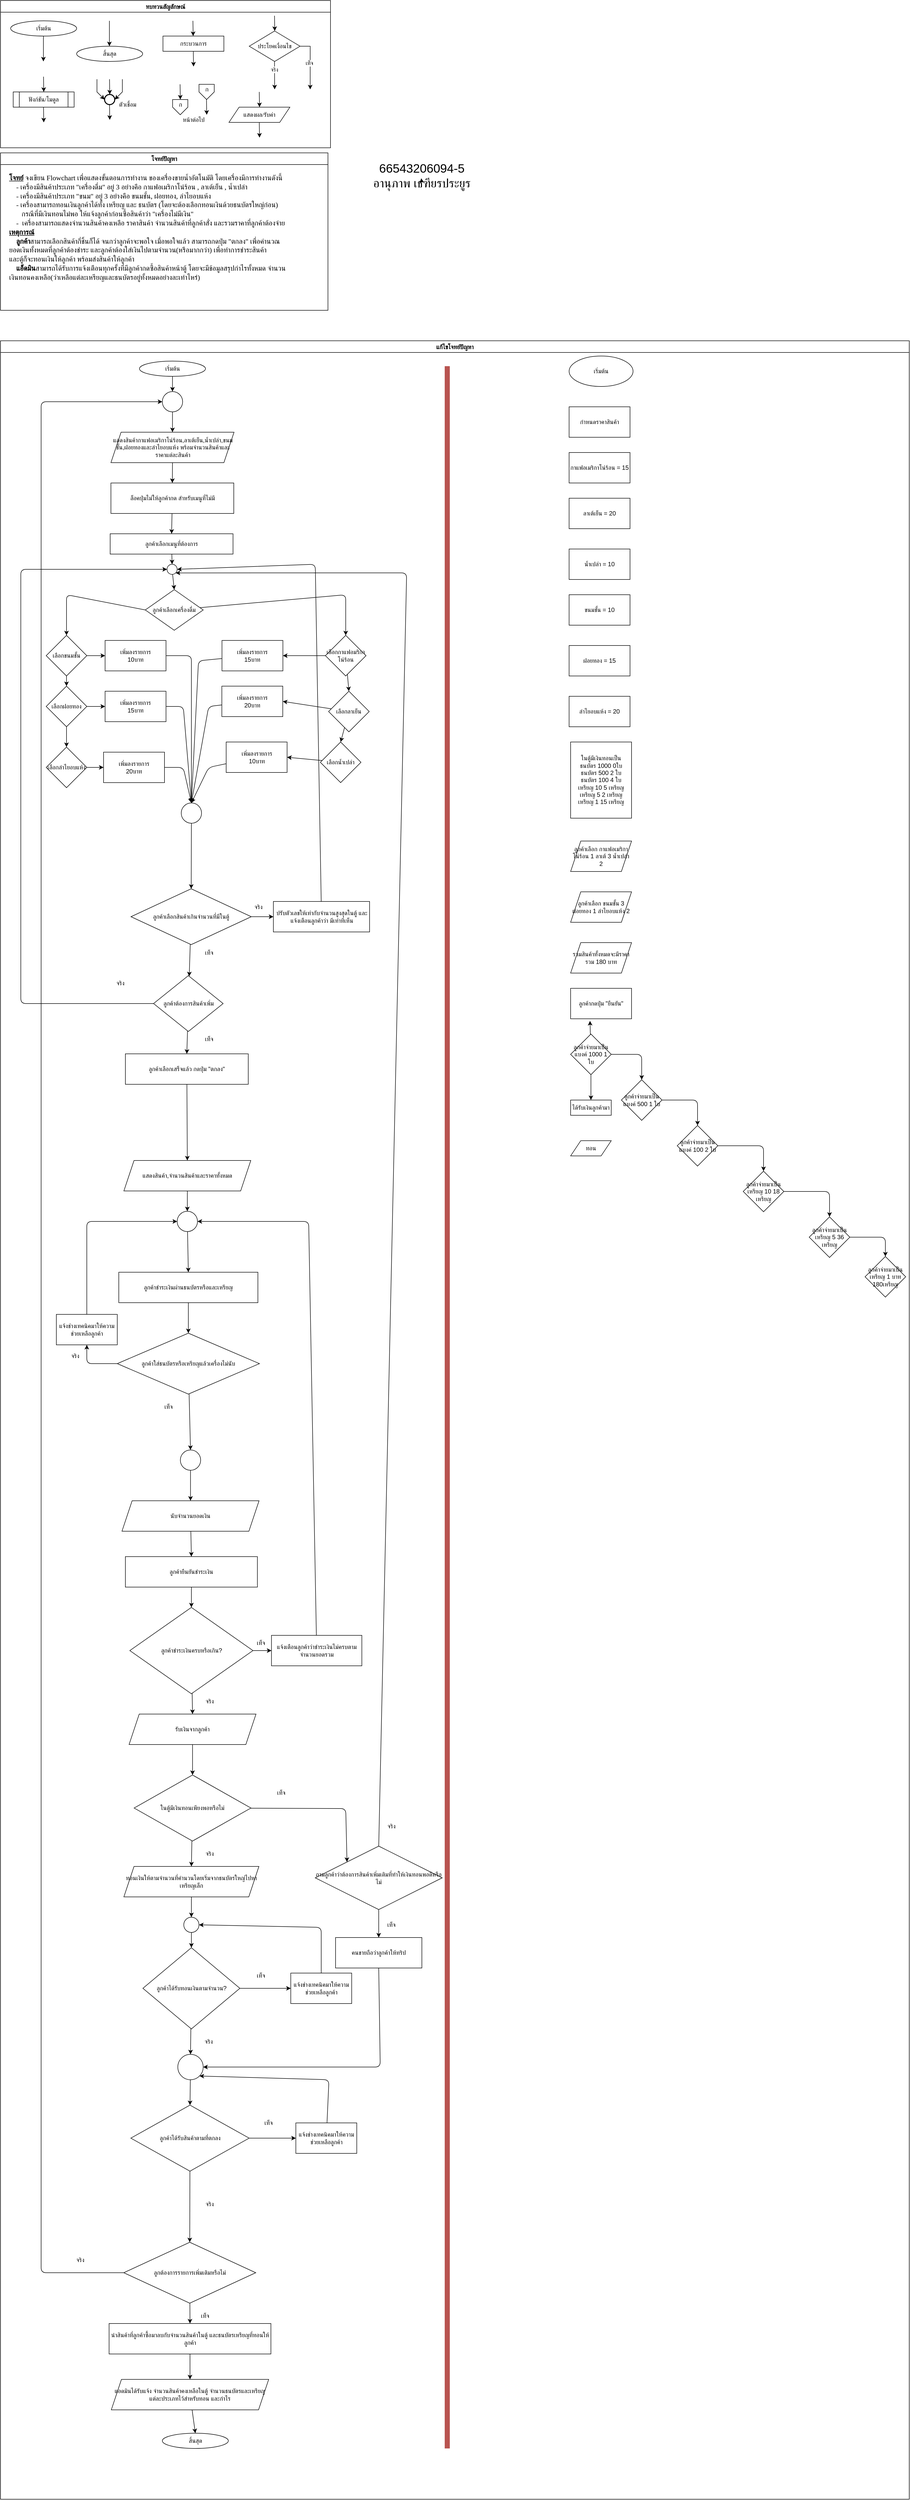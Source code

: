 <mxfile>
    <diagram id="C5RBs43oDa-KdzZeNtuy" name="Page-1">
        <mxGraphModel dx="1371" dy="563" grid="1" gridSize="10" guides="1" tooltips="1" connect="1" arrows="1" fold="1" page="1" pageScale="1" pageWidth="827" pageHeight="1169" math="0" shadow="0">
            <root>
                <mxCell id="WIyWlLk6GJQsqaUBKTNV-0"/>
                <mxCell id="WIyWlLk6GJQsqaUBKTNV-1" parent="WIyWlLk6GJQsqaUBKTNV-0"/>
                <mxCell id="M7CGMbNuYNeq0SnUNNgH-6" value="ทบทวนสัญลักษณ์" style="swimlane;fontFamily=Sarabun;fontSource=https%3A%2F%2Ffonts.googleapis.com%2Fcss%3Ffamily%3DSarabun;" parent="WIyWlLk6GJQsqaUBKTNV-1" vertex="1">
                    <mxGeometry x="-720" y="20" width="650" height="290" as="geometry"/>
                </mxCell>
                <mxCell id="M7CGMbNuYNeq0SnUNNgH-2" value="&lt;font data-font-src=&quot;https://fonts.googleapis.com/css?family=Sarabun&quot; face=&quot;Sarabun&quot;&gt;เริ่มต้น&lt;/font&gt;" style="ellipse;whiteSpace=wrap;html=1;" parent="M7CGMbNuYNeq0SnUNNgH-6" vertex="1">
                    <mxGeometry x="20" y="40" width="130" height="30" as="geometry"/>
                </mxCell>
                <mxCell id="M7CGMbNuYNeq0SnUNNgH-5" value="" style="endArrow=classic;html=1;rounded=0;" parent="M7CGMbNuYNeq0SnUNNgH-6" edge="1">
                    <mxGeometry width="50" height="50" relative="1" as="geometry">
                        <mxPoint x="84.5" y="70" as="sourcePoint"/>
                        <mxPoint x="84.5" y="120" as="targetPoint"/>
                    </mxGeometry>
                </mxCell>
                <mxCell id="M7CGMbNuYNeq0SnUNNgH-3" value="&lt;font face=&quot;Sarabun&quot;&gt;สิ้นสุด&lt;/font&gt;" style="ellipse;whiteSpace=wrap;html=1;" parent="M7CGMbNuYNeq0SnUNNgH-6" vertex="1">
                    <mxGeometry x="150" y="90" width="130" height="30" as="geometry"/>
                </mxCell>
                <mxCell id="M7CGMbNuYNeq0SnUNNgH-4" value="" style="endArrow=classic;html=1;rounded=0;" parent="M7CGMbNuYNeq0SnUNNgH-6" edge="1">
                    <mxGeometry width="50" height="50" relative="1" as="geometry">
                        <mxPoint x="214.5" y="40" as="sourcePoint"/>
                        <mxPoint x="214.5" y="90" as="targetPoint"/>
                    </mxGeometry>
                </mxCell>
                <mxCell id="mvioNwK95yMqdUQ73LqQ-0" value="กระบวนการ" style="rounded=0;whiteSpace=wrap;html=1;fontFamily=Sarabun;fontSource=https%3A%2F%2Ffonts.googleapis.com%2Fcss%3Ffamily%3DSarabun;" parent="M7CGMbNuYNeq0SnUNNgH-6" vertex="1">
                    <mxGeometry x="320" y="70" width="120" height="30" as="geometry"/>
                </mxCell>
                <mxCell id="mvioNwK95yMqdUQ73LqQ-1" value="" style="endArrow=classic;html=1;rounded=0;" parent="M7CGMbNuYNeq0SnUNNgH-6" edge="1">
                    <mxGeometry width="50" height="50" relative="1" as="geometry">
                        <mxPoint x="379" y="40" as="sourcePoint"/>
                        <mxPoint x="379.5" y="70" as="targetPoint"/>
                    </mxGeometry>
                </mxCell>
                <mxCell id="mvioNwK95yMqdUQ73LqQ-2" value="" style="endArrow=classic;html=1;rounded=0;" parent="M7CGMbNuYNeq0SnUNNgH-6" edge="1">
                    <mxGeometry width="50" height="50" relative="1" as="geometry">
                        <mxPoint x="379.75" y="100" as="sourcePoint"/>
                        <mxPoint x="380.25" y="130" as="targetPoint"/>
                    </mxGeometry>
                </mxCell>
                <mxCell id="mvioNwK95yMqdUQ73LqQ-3" value="ประโยคเงื่อนไข" style="rhombus;whiteSpace=wrap;html=1;fontFamily=Sarabun;fontSource=https%3A%2F%2Ffonts.googleapis.com%2Fcss%3Ffamily%3DSarabun;" parent="M7CGMbNuYNeq0SnUNNgH-6" vertex="1">
                    <mxGeometry x="490" y="60" width="100" height="60" as="geometry"/>
                </mxCell>
                <mxCell id="mvioNwK95yMqdUQ73LqQ-4" value="" style="endArrow=classic;html=1;rounded=0;" parent="M7CGMbNuYNeq0SnUNNgH-6" edge="1">
                    <mxGeometry width="50" height="50" relative="1" as="geometry">
                        <mxPoint x="539.71" y="30" as="sourcePoint"/>
                        <mxPoint x="540.21" y="60" as="targetPoint"/>
                    </mxGeometry>
                </mxCell>
                <mxCell id="mvioNwK95yMqdUQ73LqQ-5" value="" style="endArrow=classic;html=1;rounded=0;" parent="M7CGMbNuYNeq0SnUNNgH-6" edge="1">
                    <mxGeometry width="50" height="50" relative="1" as="geometry">
                        <mxPoint x="539.71" y="120" as="sourcePoint"/>
                        <mxPoint x="540" y="175" as="targetPoint"/>
                    </mxGeometry>
                </mxCell>
                <mxCell id="mvioNwK95yMqdUQ73LqQ-7" value="จริง" style="edgeLabel;html=1;align=center;verticalAlign=middle;resizable=0;points=[];fontFamily=Sarabun;fontSource=https%3A%2F%2Ffonts.googleapis.com%2Fcss%3Ffamily%3DSarabun;" parent="mvioNwK95yMqdUQ73LqQ-5" vertex="1" connectable="0">
                    <mxGeometry x="-0.414" y="-1" relative="1" as="geometry">
                        <mxPoint as="offset"/>
                    </mxGeometry>
                </mxCell>
                <mxCell id="mvioNwK95yMqdUQ73LqQ-6" value="" style="endArrow=classic;html=1;rounded=0;exitX=1;exitY=0.5;exitDx=0;exitDy=0;" parent="M7CGMbNuYNeq0SnUNNgH-6" source="mvioNwK95yMqdUQ73LqQ-3" edge="1">
                    <mxGeometry width="50" height="50" relative="1" as="geometry">
                        <mxPoint x="620" y="95" as="sourcePoint"/>
                        <mxPoint x="610" y="175" as="targetPoint"/>
                        <Array as="points">
                            <mxPoint x="610" y="90"/>
                        </Array>
                    </mxGeometry>
                </mxCell>
                <mxCell id="mvioNwK95yMqdUQ73LqQ-8" value="&lt;font data-font-src=&quot;https://fonts.googleapis.com/css?family=Sarabun&quot; face=&quot;Sarabun&quot;&gt;เท็จ&lt;/font&gt;" style="edgeLabel;html=1;align=center;verticalAlign=middle;resizable=0;points=[];" parent="mvioNwK95yMqdUQ73LqQ-6" vertex="1" connectable="0">
                    <mxGeometry x="-0.002" y="-2" relative="1" as="geometry">
                        <mxPoint as="offset"/>
                    </mxGeometry>
                </mxCell>
                <mxCell id="mvioNwK95yMqdUQ73LqQ-9" value="&lt;font data-font-src=&quot;https://fonts.googleapis.com/css?family=Sarabun&quot; face=&quot;Sarabun&quot;&gt;ฟังก์ชัน/โมดูล&lt;/font&gt;" style="shape=process;whiteSpace=wrap;html=1;backgroundOutline=1;" parent="M7CGMbNuYNeq0SnUNNgH-6" vertex="1">
                    <mxGeometry x="25" y="180" width="120" height="30" as="geometry"/>
                </mxCell>
                <mxCell id="mvioNwK95yMqdUQ73LqQ-11" value="" style="endArrow=classic;html=1;rounded=0;" parent="M7CGMbNuYNeq0SnUNNgH-6" edge="1">
                    <mxGeometry width="50" height="50" relative="1" as="geometry">
                        <mxPoint x="84.71" y="150" as="sourcePoint"/>
                        <mxPoint x="85.21" y="180" as="targetPoint"/>
                    </mxGeometry>
                </mxCell>
                <mxCell id="mvioNwK95yMqdUQ73LqQ-12" value="" style="endArrow=classic;html=1;rounded=0;" parent="M7CGMbNuYNeq0SnUNNgH-6" edge="1">
                    <mxGeometry width="50" height="50" relative="1" as="geometry">
                        <mxPoint x="84.71" y="210" as="sourcePoint"/>
                        <mxPoint x="85.21" y="240" as="targetPoint"/>
                    </mxGeometry>
                </mxCell>
                <mxCell id="mvioNwK95yMqdUQ73LqQ-13" value="" style="strokeWidth=2;html=1;shape=mxgraph.flowchart.start_2;whiteSpace=wrap;" parent="M7CGMbNuYNeq0SnUNNgH-6" vertex="1">
                    <mxGeometry x="205" y="185" width="20" height="20" as="geometry"/>
                </mxCell>
                <mxCell id="mvioNwK95yMqdUQ73LqQ-16" value="" style="endArrow=classic;html=1;rounded=0;" parent="M7CGMbNuYNeq0SnUNNgH-6" edge="1">
                    <mxGeometry width="50" height="50" relative="1" as="geometry">
                        <mxPoint x="214.71" y="155" as="sourcePoint"/>
                        <mxPoint x="215.21" y="185" as="targetPoint"/>
                    </mxGeometry>
                </mxCell>
                <mxCell id="mvioNwK95yMqdUQ73LqQ-17" value="" style="endArrow=classic;html=1;rounded=0;entryX=0;entryY=0.5;entryDx=0;entryDy=0;entryPerimeter=0;" parent="M7CGMbNuYNeq0SnUNNgH-6" target="mvioNwK95yMqdUQ73LqQ-13" edge="1">
                    <mxGeometry width="50" height="50" relative="1" as="geometry">
                        <mxPoint x="190.0" y="155" as="sourcePoint"/>
                        <mxPoint x="190.5" y="185" as="targetPoint"/>
                        <Array as="points">
                            <mxPoint x="190" y="180"/>
                        </Array>
                    </mxGeometry>
                </mxCell>
                <mxCell id="mvioNwK95yMqdUQ73LqQ-18" value="" style="endArrow=classic;html=1;rounded=0;entryX=1;entryY=0.5;entryDx=0;entryDy=0;entryPerimeter=0;" parent="M7CGMbNuYNeq0SnUNNgH-6" target="mvioNwK95yMqdUQ73LqQ-13" edge="1">
                    <mxGeometry width="50" height="50" relative="1" as="geometry">
                        <mxPoint x="240.0" y="155" as="sourcePoint"/>
                        <mxPoint x="240.5" y="185" as="targetPoint"/>
                        <Array as="points">
                            <mxPoint x="240" y="180"/>
                        </Array>
                    </mxGeometry>
                </mxCell>
                <mxCell id="mvioNwK95yMqdUQ73LqQ-19" value="" style="endArrow=classic;html=1;rounded=0;" parent="M7CGMbNuYNeq0SnUNNgH-6" edge="1">
                    <mxGeometry width="50" height="50" relative="1" as="geometry">
                        <mxPoint x="214.71" y="205" as="sourcePoint"/>
                        <mxPoint x="215.21" y="235" as="targetPoint"/>
                    </mxGeometry>
                </mxCell>
                <mxCell id="mvioNwK95yMqdUQ73LqQ-20" value="&lt;font data-font-src=&quot;https://fonts.googleapis.com/css?family=Sarabun&quot; face=&quot;Sarabun&quot;&gt;ตัวเชื่อม&lt;/font&gt;" style="text;html=1;align=center;verticalAlign=middle;resizable=0;points=[];autosize=1;strokeColor=none;fillColor=none;" parent="M7CGMbNuYNeq0SnUNNgH-6" vertex="1">
                    <mxGeometry x="220" y="190" width="60" height="30" as="geometry"/>
                </mxCell>
                <mxCell id="mvioNwK95yMqdUQ73LqQ-25" value="" style="endArrow=classic;html=1;rounded=0;" parent="M7CGMbNuYNeq0SnUNNgH-6" edge="1">
                    <mxGeometry width="50" height="50" relative="1" as="geometry">
                        <mxPoint x="353.71" y="165" as="sourcePoint"/>
                        <mxPoint x="354.21" y="195" as="targetPoint"/>
                    </mxGeometry>
                </mxCell>
                <mxCell id="mvioNwK95yMqdUQ73LqQ-21" value="" style="verticalLabelPosition=bottom;verticalAlign=top;html=1;shape=offPageConnector;rounded=0;size=0.5;" parent="M7CGMbNuYNeq0SnUNNgH-6" vertex="1">
                    <mxGeometry x="339" y="195" width="30" height="30" as="geometry"/>
                </mxCell>
                <mxCell id="mvioNwK95yMqdUQ73LqQ-26" value="" style="endArrow=classic;html=1;rounded=0;" parent="M7CGMbNuYNeq0SnUNNgH-6" edge="1">
                    <mxGeometry width="50" height="50" relative="1" as="geometry">
                        <mxPoint x="405.71" y="195" as="sourcePoint"/>
                        <mxPoint x="406.21" y="225" as="targetPoint"/>
                    </mxGeometry>
                </mxCell>
                <mxCell id="mvioNwK95yMqdUQ73LqQ-27" value="" style="verticalLabelPosition=bottom;verticalAlign=top;html=1;shape=offPageConnector;rounded=0;size=0.5;" parent="M7CGMbNuYNeq0SnUNNgH-6" vertex="1">
                    <mxGeometry x="391" y="165" width="30" height="30" as="geometry"/>
                </mxCell>
                <mxCell id="mvioNwK95yMqdUQ73LqQ-28" value="หน้าต่อไป" style="text;html=1;align=center;verticalAlign=middle;resizable=0;points=[];autosize=1;strokeColor=none;fillColor=none;fontFamily=Sarabun;fontSource=https%3A%2F%2Ffonts.googleapis.com%2Fcss%3Ffamily%3DSarabun;" parent="M7CGMbNuYNeq0SnUNNgH-6" vertex="1">
                    <mxGeometry x="345" y="220" width="70" height="30" as="geometry"/>
                </mxCell>
                <mxCell id="mvioNwK95yMqdUQ73LqQ-29" value="ก" style="text;html=1;align=center;verticalAlign=middle;resizable=0;points=[];autosize=1;strokeColor=none;fillColor=none;fontFamily=Sarabun;fontSource=https%3A%2F%2Ffonts.googleapis.com%2Fcss%3Ffamily%3DSarabun;" parent="M7CGMbNuYNeq0SnUNNgH-6" vertex="1">
                    <mxGeometry x="339" y="190" width="30" height="30" as="geometry"/>
                </mxCell>
                <mxCell id="mvioNwK95yMqdUQ73LqQ-30" value="ก" style="text;html=1;align=center;verticalAlign=middle;resizable=0;points=[];autosize=1;strokeColor=none;fillColor=none;fontFamily=Sarabun;fontSource=https%3A%2F%2Ffonts.googleapis.com%2Fcss%3Ffamily%3DSarabun;" parent="M7CGMbNuYNeq0SnUNNgH-6" vertex="1">
                    <mxGeometry x="391" y="160" width="30" height="30" as="geometry"/>
                </mxCell>
                <mxCell id="mvioNwK95yMqdUQ73LqQ-32" value="แสดงผล/รับค่า" style="shape=parallelogram;perimeter=parallelogramPerimeter;whiteSpace=wrap;html=1;fixedSize=1;fontFamily=Sarabun;fontSource=https%3A%2F%2Ffonts.googleapis.com%2Fcss%3Ffamily%3DSarabun;" parent="M7CGMbNuYNeq0SnUNNgH-6" vertex="1">
                    <mxGeometry x="450" y="210" width="120" height="30" as="geometry"/>
                </mxCell>
                <mxCell id="mvioNwK95yMqdUQ73LqQ-33" value="" style="endArrow=classic;html=1;rounded=0;" parent="M7CGMbNuYNeq0SnUNNgH-6" edge="1">
                    <mxGeometry width="50" height="50" relative="1" as="geometry">
                        <mxPoint x="509.71" y="180" as="sourcePoint"/>
                        <mxPoint x="510.21" y="210" as="targetPoint"/>
                    </mxGeometry>
                </mxCell>
                <mxCell id="mvioNwK95yMqdUQ73LqQ-34" value="" style="endArrow=classic;html=1;rounded=0;" parent="M7CGMbNuYNeq0SnUNNgH-6" edge="1">
                    <mxGeometry width="50" height="50" relative="1" as="geometry">
                        <mxPoint x="509.71" y="240" as="sourcePoint"/>
                        <mxPoint x="510.21" y="270" as="targetPoint"/>
                    </mxGeometry>
                </mxCell>
                <mxCell id="mvioNwK95yMqdUQ73LqQ-36" value="แก้ไขโจทย์ปัญหา" style="swimlane;fontFamily=Sarabun;fontSource=https%3A%2F%2Ffonts.googleapis.com%2Fcss%3Ffamily%3DSarabun;" parent="WIyWlLk6GJQsqaUBKTNV-1" vertex="1">
                    <mxGeometry x="-720" y="690" width="1790" height="4250" as="geometry"/>
                </mxCell>
                <mxCell id="57" style="edgeStyle=none;html=1;entryX=0.5;entryY=0;entryDx=0;entryDy=0;" parent="mvioNwK95yMqdUQ73LqQ-36" source="mvioNwK95yMqdUQ73LqQ-35" target="56" edge="1">
                    <mxGeometry relative="1" as="geometry"/>
                </mxCell>
                <mxCell id="mvioNwK95yMqdUQ73LqQ-35" value="&lt;font data-font-src=&quot;https://fonts.googleapis.com/css?family=Sarabun&quot; face=&quot;Sarabun&quot;&gt;เริ่มต้น&lt;/font&gt;" style="ellipse;whiteSpace=wrap;html=1;" parent="mvioNwK95yMqdUQ73LqQ-36" vertex="1">
                    <mxGeometry x="273.75" y="40" width="130" height="30" as="geometry"/>
                </mxCell>
                <mxCell id="mvioNwK95yMqdUQ73LqQ-69" value="&lt;font face=&quot;Sarabun&quot;&gt;สิ้นสุด&lt;/font&gt;" style="ellipse;whiteSpace=wrap;html=1;" parent="mvioNwK95yMqdUQ73LqQ-36" vertex="1">
                    <mxGeometry x="318.75" y="4120" width="130" height="30" as="geometry"/>
                </mxCell>
                <mxCell id="14" style="edgeStyle=none;html=1;exitX=0.5;exitY=1;exitDx=0;exitDy=0;entryX=0.5;entryY=0;entryDx=0;entryDy=0;" parent="mvioNwK95yMqdUQ73LqQ-36" source="1" target="4" edge="1">
                    <mxGeometry relative="1" as="geometry"/>
                </mxCell>
                <mxCell id="1" value="แสดงสินค้ากาแฟอเมริกาโน่ร้อน,ลาเต้เย็น,น้ำเปล่า,ขนมชั้น,ฝอยทองและลำไยอบแห้ง พร้อมจำนวนสินค้าและราคาแต่ละสินค้า" style="shape=parallelogram;perimeter=parallelogramPerimeter;whiteSpace=wrap;html=1;fixedSize=1;" parent="mvioNwK95yMqdUQ73LqQ-36" vertex="1">
                    <mxGeometry x="217.5" y="180" width="242.5" height="60" as="geometry"/>
                </mxCell>
                <mxCell id="15" style="edgeStyle=none;html=1;entryX=0.5;entryY=0;entryDx=0;entryDy=0;" parent="mvioNwK95yMqdUQ73LqQ-36" source="4" target="5" edge="1">
                    <mxGeometry relative="1" as="geometry"/>
                </mxCell>
                <mxCell id="4" value="ล็อคปุ่มไม่ให้ลูกค้ากด สำหรับเมนูที่ไม่มี" style="rounded=0;whiteSpace=wrap;html=1;" parent="mvioNwK95yMqdUQ73LqQ-36" vertex="1">
                    <mxGeometry x="217.5" y="280" width="242" height="60" as="geometry"/>
                </mxCell>
                <mxCell id="207" style="edgeStyle=none;html=1;entryX=0.5;entryY=0;entryDx=0;entryDy=0;strokeWidth=1;" parent="mvioNwK95yMqdUQ73LqQ-36" source="5" target="205" edge="1">
                    <mxGeometry relative="1" as="geometry"/>
                </mxCell>
                <mxCell id="5" value="ลูกค้าเลือกเมนูที่ต้องการ" style="rounded=0;whiteSpace=wrap;html=1;" parent="mvioNwK95yMqdUQ73LqQ-36" vertex="1">
                    <mxGeometry x="216" y="380" width="242" height="40" as="geometry"/>
                </mxCell>
                <mxCell id="29" style="edgeStyle=none;html=1;entryX=0;entryY=0.5;entryDx=0;entryDy=0;" parent="mvioNwK95yMqdUQ73LqQ-36" source="8" target="9" edge="1">
                    <mxGeometry relative="1" as="geometry"/>
                </mxCell>
                <mxCell id="42" style="edgeStyle=none;html=1;entryX=0.5;entryY=0;entryDx=0;entryDy=0;" parent="mvioNwK95yMqdUQ73LqQ-36" source="8" target="41" edge="1">
                    <mxGeometry relative="1" as="geometry"/>
                </mxCell>
                <mxCell id="8" value="ลูกค้าชำระเงินครบหรือเกิน?" style="rhombus;whiteSpace=wrap;html=1;" parent="mvioNwK95yMqdUQ73LqQ-36" vertex="1">
                    <mxGeometry x="254.75" y="2494" width="242.5" height="170" as="geometry"/>
                </mxCell>
                <mxCell id="63" style="edgeStyle=none;html=1;entryX=1;entryY=0.5;entryDx=0;entryDy=0;" parent="mvioNwK95yMqdUQ73LqQ-36" source="9" target="60" edge="1">
                    <mxGeometry relative="1" as="geometry">
                        <Array as="points">
                            <mxPoint x="607" y="1734"/>
                        </Array>
                    </mxGeometry>
                </mxCell>
                <mxCell id="9" value="แจ้งเตือนลูกค้าว่าชำระเงินไม่ครบตามจำนวนยอดรวม" style="rounded=0;whiteSpace=wrap;html=1;" parent="mvioNwK95yMqdUQ73LqQ-36" vertex="1">
                    <mxGeometry x="533.75" y="2549" width="178" height="60" as="geometry"/>
                </mxCell>
                <mxCell id="209" style="edgeStyle=none;html=1;entryX=0.5;entryY=0;entryDx=0;entryDy=0;strokeWidth=1;" parent="mvioNwK95yMqdUQ73LqQ-36" source="10" target="25" edge="1">
                    <mxGeometry relative="1" as="geometry"/>
                </mxCell>
                <mxCell id="10" value="ลูกค้าเลือกเสร็จแล้ว กดปุ่ม &quot;ตกลง&quot;" style="rounded=0;whiteSpace=wrap;html=1;" parent="mvioNwK95yMqdUQ73LqQ-36" vertex="1">
                    <mxGeometry x="246" y="1404" width="242" height="60" as="geometry"/>
                </mxCell>
                <mxCell id="208" value="" style="edgeStyle=none;html=1;strokeWidth=1;" parent="mvioNwK95yMqdUQ73LqQ-36" source="11" target="202" edge="1">
                    <mxGeometry relative="1" as="geometry"/>
                </mxCell>
                <mxCell id="11" value="ลูกค้าเลือกสินค้าเกินจำนวนที่มีในตู้" style="rhombus;whiteSpace=wrap;html=1;" parent="mvioNwK95yMqdUQ73LqQ-36" vertex="1">
                    <mxGeometry x="257" y="1079" width="237" height="110" as="geometry"/>
                </mxCell>
                <mxCell id="71" style="edgeStyle=none;html=1;entryX=1;entryY=0.5;entryDx=0;entryDy=0;" parent="mvioNwK95yMqdUQ73LqQ-36" source="13" target="205" edge="1">
                    <mxGeometry relative="1" as="geometry">
                        <mxPoint x="420" y="460" as="targetPoint"/>
                        <Array as="points">
                            <mxPoint x="620" y="440"/>
                        </Array>
                    </mxGeometry>
                </mxCell>
                <mxCell id="13" value="ปรับตัวเลขให้เท่ากับจำนวนสูงสุดในตู้ และแจ้งเตือนลูกค้าว่า มีเท่าที่เห็น" style="rounded=0;whiteSpace=wrap;html=1;" parent="mvioNwK95yMqdUQ73LqQ-36" vertex="1">
                    <mxGeometry x="537.5" y="1104" width="189.5" height="60" as="geometry"/>
                </mxCell>
                <mxCell id="19" style="edgeStyle=none;html=1;exitX=1;exitY=0.5;exitDx=0;exitDy=0;entryX=0;entryY=0.5;entryDx=0;entryDy=0;" parent="mvioNwK95yMqdUQ73LqQ-36" source="11" target="13" edge="1">
                    <mxGeometry relative="1" as="geometry">
                        <mxPoint x="537" y="1140" as="targetPoint"/>
                    </mxGeometry>
                </mxCell>
                <mxCell id="24" style="edgeStyle=none;html=1;exitX=0.5;exitY=1;exitDx=0;exitDy=0;" parent="mvioNwK95yMqdUQ73LqQ-36" source="192" target="11" edge="1">
                    <mxGeometry relative="1" as="geometry">
                        <mxPoint x="375.5" y="1020" as="sourcePoint"/>
                    </mxGeometry>
                </mxCell>
                <mxCell id="61" style="edgeStyle=none;html=1;entryX=0.5;entryY=0;entryDx=0;entryDy=0;" parent="mvioNwK95yMqdUQ73LqQ-36" source="25" target="60" edge="1">
                    <mxGeometry relative="1" as="geometry"/>
                </mxCell>
                <mxCell id="25" value="แสดงสินค้า,จำนวนสินค้าและราคาทั้งหมด" style="shape=parallelogram;perimeter=parallelogramPerimeter;whiteSpace=wrap;html=1;fixedSize=1;" parent="mvioNwK95yMqdUQ73LqQ-36" vertex="1">
                    <mxGeometry x="243" y="1614" width="250" height="60" as="geometry"/>
                </mxCell>
                <mxCell id="69" style="edgeStyle=none;html=1;entryX=0.5;entryY=0;entryDx=0;entryDy=0;" parent="mvioNwK95yMqdUQ73LqQ-36" source="32" target="33" edge="1">
                    <mxGeometry relative="1" as="geometry"/>
                </mxCell>
                <mxCell id="32" value="นับจำนวนยอดเงิน" style="shape=parallelogram;perimeter=parallelogramPerimeter;whiteSpace=wrap;html=1;fixedSize=1;" parent="mvioNwK95yMqdUQ73LqQ-36" vertex="1">
                    <mxGeometry x="239.25" y="2284" width="270" height="60" as="geometry"/>
                </mxCell>
                <mxCell id="36" style="edgeStyle=none;html=1;entryX=0.5;entryY=0;entryDx=0;entryDy=0;" parent="mvioNwK95yMqdUQ73LqQ-36" source="33" target="8" edge="1">
                    <mxGeometry relative="1" as="geometry"/>
                </mxCell>
                <mxCell id="33" value="ลูกค้ายืนยันชำระเงิน" style="rounded=0;whiteSpace=wrap;html=1;" parent="mvioNwK95yMqdUQ73LqQ-36" vertex="1">
                    <mxGeometry x="246" y="2394" width="260" height="60" as="geometry"/>
                </mxCell>
                <mxCell id="44" style="edgeStyle=none;html=1;entryX=0.5;entryY=0;entryDx=0;entryDy=0;" parent="mvioNwK95yMqdUQ73LqQ-36" source="41" target="43" edge="1">
                    <mxGeometry relative="1" as="geometry"/>
                </mxCell>
                <mxCell id="41" value="รับเงินจากลูกค้า" style="shape=parallelogram;perimeter=parallelogramPerimeter;whiteSpace=wrap;html=1;fixedSize=1;" parent="mvioNwK95yMqdUQ73LqQ-36" vertex="1">
                    <mxGeometry x="253.25" y="2704" width="250" height="60" as="geometry"/>
                </mxCell>
                <mxCell id="47" style="edgeStyle=none;html=1;entryX=0.5;entryY=0;entryDx=0;entryDy=0;" parent="mvioNwK95yMqdUQ73LqQ-36" source="43" target="45" edge="1">
                    <mxGeometry relative="1" as="geometry"/>
                </mxCell>
                <mxCell id="65" style="edgeStyle=none;html=1;entryX=0;entryY=0;entryDx=0;entryDy=0;" parent="mvioNwK95yMqdUQ73LqQ-36" source="43" target="64" edge="1">
                    <mxGeometry relative="1" as="geometry">
                        <mxPoint x="623.25" y="2889" as="targetPoint"/>
                        <Array as="points">
                            <mxPoint x="680" y="2890"/>
                        </Array>
                    </mxGeometry>
                </mxCell>
                <mxCell id="43" value="ในตู้มีเงินทอนเพียงพอหรือไม่" style="rhombus;whiteSpace=wrap;html=1;" parent="mvioNwK95yMqdUQ73LqQ-36" vertex="1">
                    <mxGeometry x="263.25" y="2824" width="230" height="130" as="geometry"/>
                </mxCell>
                <mxCell id="112" style="edgeStyle=none;html=1;entryX=0.5;entryY=0;entryDx=0;entryDy=0;" parent="mvioNwK95yMqdUQ73LqQ-36" source="45" target="110" edge="1">
                    <mxGeometry relative="1" as="geometry"/>
                </mxCell>
                <mxCell id="45" value="ทอนเงินให้ตามจำนวนที่คำนวนโดยเริ่มจากธนบัตรใหญ่ไปหาเหรียญเล็ก" style="shape=parallelogram;perimeter=parallelogramPerimeter;whiteSpace=wrap;html=1;fixedSize=1;" parent="mvioNwK95yMqdUQ73LqQ-36" vertex="1">
                    <mxGeometry x="243" y="3004" width="266" height="60" as="geometry"/>
                </mxCell>
                <mxCell id="129" style="edgeStyle=none;html=1;entryX=0.5;entryY=0;entryDx=0;entryDy=0;" parent="mvioNwK95yMqdUQ73LqQ-36" source="52" target="128" edge="1">
                    <mxGeometry relative="1" as="geometry"/>
                </mxCell>
                <mxCell id="52" value="ลูกต้องการรายการเพิ่มเติมหรือไม่" style="rhombus;whiteSpace=wrap;html=1;" parent="mvioNwK95yMqdUQ73LqQ-36" vertex="1">
                    <mxGeometry x="242.75" y="3744" width="260" height="120" as="geometry"/>
                </mxCell>
                <mxCell id="58" style="edgeStyle=none;html=1;entryX=0.5;entryY=0;entryDx=0;entryDy=0;" parent="mvioNwK95yMqdUQ73LqQ-36" source="56" target="1" edge="1">
                    <mxGeometry relative="1" as="geometry"/>
                </mxCell>
                <mxCell id="56" value="" style="ellipse;whiteSpace=wrap;html=1;aspect=fixed;" parent="mvioNwK95yMqdUQ73LqQ-36" vertex="1">
                    <mxGeometry x="318.75" y="100" width="40" height="40" as="geometry"/>
                </mxCell>
                <mxCell id="55" style="edgeStyle=none;html=1;entryX=0;entryY=0.5;entryDx=0;entryDy=0;" parent="mvioNwK95yMqdUQ73LqQ-36" source="52" target="56" edge="1">
                    <mxGeometry relative="1" as="geometry">
                        <mxPoint x="140" y="70" as="targetPoint"/>
                        <Array as="points">
                            <mxPoint x="80" y="3804"/>
                            <mxPoint x="80" y="120"/>
                        </Array>
                    </mxGeometry>
                </mxCell>
                <mxCell id="67" style="edgeStyle=none;html=1;entryX=0.5;entryY=0;entryDx=0;entryDy=0;" parent="mvioNwK95yMqdUQ73LqQ-36" source="60" target="66" edge="1">
                    <mxGeometry relative="1" as="geometry"/>
                </mxCell>
                <mxCell id="60" value="" style="ellipse;whiteSpace=wrap;html=1;aspect=fixed;" parent="mvioNwK95yMqdUQ73LqQ-36" vertex="1">
                    <mxGeometry x="348" y="1714" width="40" height="40" as="geometry"/>
                </mxCell>
                <mxCell id="74" style="edgeStyle=none;html=1;entryX=0.5;entryY=0;entryDx=0;entryDy=0;startArrow=none;" parent="mvioNwK95yMqdUQ73LqQ-36" source="64" edge="1">
                    <mxGeometry relative="1" as="geometry">
                        <mxPoint x="748" y="2820" as="sourcePoint"/>
                        <mxPoint x="748.25" y="3024" as="targetPoint"/>
                    </mxGeometry>
                </mxCell>
                <mxCell id="212" style="edgeStyle=none;html=1;entryX=0.5;entryY=0;entryDx=0;entryDy=0;strokeWidth=1;" parent="mvioNwK95yMqdUQ73LqQ-36" source="64" target="73" edge="1">
                    <mxGeometry relative="1" as="geometry"/>
                </mxCell>
                <mxCell id="119" style="edgeStyle=none;html=1;entryX=0.5;entryY=0;entryDx=0;entryDy=0;" parent="mvioNwK95yMqdUQ73LqQ-36" source="66" target="118" edge="1">
                    <mxGeometry relative="1" as="geometry"/>
                </mxCell>
                <mxCell id="66" value="ลูกค้าชำระเงินผ่านธนบัตรหรือและเหรียญ" style="rounded=0;whiteSpace=wrap;html=1;" parent="mvioNwK95yMqdUQ73LqQ-36" vertex="1">
                    <mxGeometry x="233" y="1834" width="274" height="60" as="geometry"/>
                </mxCell>
                <mxCell id="73" value="คนขายถือว่าลูกค้าให้ทริป" style="rounded=0;whiteSpace=wrap;html=1;" parent="mvioNwK95yMqdUQ73LqQ-36" vertex="1">
                    <mxGeometry x="660" y="3144" width="170" height="60" as="geometry"/>
                </mxCell>
                <mxCell id="100" style="edgeStyle=none;html=1;entryX=0.5;entryY=0;entryDx=0;entryDy=0;" parent="mvioNwK95yMqdUQ73LqQ-36" source="75" target="99" edge="1">
                    <mxGeometry relative="1" as="geometry"/>
                </mxCell>
                <mxCell id="75" value="" style="ellipse;whiteSpace=wrap;html=1;aspect=fixed;" parent="mvioNwK95yMqdUQ73LqQ-36" vertex="1">
                    <mxGeometry x="349.25" y="3374" width="50" height="50" as="geometry"/>
                </mxCell>
                <mxCell id="126" style="edgeStyle=none;html=1;entryX=0.5;entryY=0;entryDx=0;entryDy=0;" parent="mvioNwK95yMqdUQ73LqQ-36" source="79" target="mvioNwK95yMqdUQ73LqQ-69" edge="1">
                    <mxGeometry relative="1" as="geometry"/>
                </mxCell>
                <mxCell id="79" value="แอดมินได้รับแจ้ง จำนวนสินค้าคงเหลือในตู้ จำนวนธนบัตรและเหรียญแต่ละประเภทไว้สำหรับทอน และกำไร" style="shape=parallelogram;perimeter=parallelogramPerimeter;whiteSpace=wrap;html=1;fixedSize=1;" parent="mvioNwK95yMqdUQ73LqQ-36" vertex="1">
                    <mxGeometry x="218.25" y="4014" width="310" height="60" as="geometry"/>
                </mxCell>
                <mxCell id="81" value="จริง" style="text;html=1;strokeColor=none;fillColor=none;align=center;verticalAlign=middle;whiteSpace=wrap;rounded=0;" parent="mvioNwK95yMqdUQ73LqQ-36" vertex="1">
                    <mxGeometry x="477.5" y="1100" width="60" height="30" as="geometry"/>
                </mxCell>
                <mxCell id="82" value="เท็จ" style="text;html=1;strokeColor=none;fillColor=none;align=center;verticalAlign=middle;whiteSpace=wrap;rounded=0;" parent="mvioNwK95yMqdUQ73LqQ-36" vertex="1">
                    <mxGeometry x="380.75" y="1190" width="60" height="30" as="geometry"/>
                </mxCell>
                <mxCell id="83" value="เท็จ" style="text;html=1;strokeColor=none;fillColor=none;align=center;verticalAlign=middle;whiteSpace=wrap;rounded=0;" parent="mvioNwK95yMqdUQ73LqQ-36" vertex="1">
                    <mxGeometry x="483.25" y="2549" width="60" height="30" as="geometry"/>
                </mxCell>
                <mxCell id="84" value="จริง" style="text;html=1;strokeColor=none;fillColor=none;align=center;verticalAlign=middle;whiteSpace=wrap;rounded=0;" parent="mvioNwK95yMqdUQ73LqQ-36" vertex="1">
                    <mxGeometry x="381.75" y="2664" width="60" height="30" as="geometry"/>
                </mxCell>
                <mxCell id="85" value="จริง" style="text;html=1;strokeColor=none;fillColor=none;align=center;verticalAlign=middle;whiteSpace=wrap;rounded=0;" parent="mvioNwK95yMqdUQ73LqQ-36" vertex="1">
                    <mxGeometry x="381.75" y="2964" width="60" height="30" as="geometry"/>
                </mxCell>
                <mxCell id="86" value="เท็จ" style="text;html=1;strokeColor=none;fillColor=none;align=center;verticalAlign=middle;whiteSpace=wrap;rounded=0;" parent="mvioNwK95yMqdUQ73LqQ-36" vertex="1">
                    <mxGeometry x="523.25" y="2844" width="60" height="30" as="geometry"/>
                </mxCell>
                <mxCell id="87" value="จริง" style="text;html=1;strokeColor=none;fillColor=none;align=center;verticalAlign=middle;whiteSpace=wrap;rounded=0;" parent="mvioNwK95yMqdUQ73LqQ-36" vertex="1">
                    <mxGeometry x="740" y="2910" width="60" height="30" as="geometry"/>
                </mxCell>
                <mxCell id="88" value="เท็จ" style="text;html=1;strokeColor=none;fillColor=none;align=center;verticalAlign=middle;whiteSpace=wrap;rounded=0;" parent="mvioNwK95yMqdUQ73LqQ-36" vertex="1">
                    <mxGeometry x="740" y="3104" width="60" height="30" as="geometry"/>
                </mxCell>
                <mxCell id="89" value="เท็จ" style="text;html=1;strokeColor=none;fillColor=none;align=center;verticalAlign=middle;whiteSpace=wrap;rounded=0;" parent="mvioNwK95yMqdUQ73LqQ-36" vertex="1">
                    <mxGeometry x="373" y="3874" width="60" height="30" as="geometry"/>
                </mxCell>
                <mxCell id="90" value="จริง" style="text;html=1;strokeColor=none;fillColor=none;align=center;verticalAlign=middle;whiteSpace=wrap;rounded=0;" parent="mvioNwK95yMqdUQ73LqQ-36" vertex="1">
                    <mxGeometry x="127" y="3764" width="60" height="30" as="geometry"/>
                </mxCell>
                <mxCell id="93" style="edgeStyle=none;html=1;entryX=0.5;entryY=0;entryDx=0;entryDy=0;" parent="mvioNwK95yMqdUQ73LqQ-36" source="91" target="32" edge="1">
                    <mxGeometry relative="1" as="geometry"/>
                </mxCell>
                <mxCell id="91" value="" style="ellipse;whiteSpace=wrap;html=1;aspect=fixed;" parent="mvioNwK95yMqdUQ73LqQ-36" vertex="1">
                    <mxGeometry x="354.25" y="2184" width="40" height="40" as="geometry"/>
                </mxCell>
                <mxCell id="101" style="edgeStyle=none;html=1;entryX=0.5;entryY=0;entryDx=0;entryDy=0;" parent="mvioNwK95yMqdUQ73LqQ-36" source="99" target="52" edge="1">
                    <mxGeometry relative="1" as="geometry"/>
                </mxCell>
                <mxCell id="103" style="edgeStyle=none;html=1;entryX=0;entryY=0.5;entryDx=0;entryDy=0;" parent="mvioNwK95yMqdUQ73LqQ-36" source="99" target="102" edge="1">
                    <mxGeometry relative="1" as="geometry"/>
                </mxCell>
                <mxCell id="99" value="ลูกค้าได้รับสินค้าตามที่ตกลง" style="rhombus;whiteSpace=wrap;html=1;" parent="mvioNwK95yMqdUQ73LqQ-36" vertex="1">
                    <mxGeometry x="256.75" y="3474" width="233" height="130" as="geometry"/>
                </mxCell>
                <mxCell id="104" style="edgeStyle=none;html=1;entryX=1;entryY=1;entryDx=0;entryDy=0;" parent="mvioNwK95yMqdUQ73LqQ-36" source="102" target="75" edge="1">
                    <mxGeometry relative="1" as="geometry">
                        <Array as="points">
                            <mxPoint x="647" y="3424"/>
                        </Array>
                    </mxGeometry>
                </mxCell>
                <mxCell id="102" value="แจ้งช่างเทคนิคมาให้ความช่วยเหลือลูกค้า" style="rounded=0;whiteSpace=wrap;html=1;" parent="mvioNwK95yMqdUQ73LqQ-36" vertex="1">
                    <mxGeometry x="581.75" y="3509" width="120" height="60" as="geometry"/>
                </mxCell>
                <mxCell id="107" style="edgeStyle=none;html=1;entryX=0.5;entryY=0;entryDx=0;entryDy=0;" parent="mvioNwK95yMqdUQ73LqQ-36" source="105" target="75" edge="1">
                    <mxGeometry relative="1" as="geometry"/>
                </mxCell>
                <mxCell id="109" style="edgeStyle=none;html=1;entryX=0;entryY=0.5;entryDx=0;entryDy=0;" parent="mvioNwK95yMqdUQ73LqQ-36" source="105" target="108" edge="1">
                    <mxGeometry relative="1" as="geometry"/>
                </mxCell>
                <mxCell id="105" value="ลูกค้าได้รับทอนเงินตามจำนวน?" style="rhombus;whiteSpace=wrap;html=1;" parent="mvioNwK95yMqdUQ73LqQ-36" vertex="1">
                    <mxGeometry x="280.5" y="3164" width="191" height="160" as="geometry"/>
                </mxCell>
                <mxCell id="113" style="edgeStyle=none;html=1;entryX=1;entryY=0.5;entryDx=0;entryDy=0;" parent="mvioNwK95yMqdUQ73LqQ-36" source="108" target="110" edge="1">
                    <mxGeometry relative="1" as="geometry">
                        <Array as="points">
                            <mxPoint x="631.75" y="3124"/>
                        </Array>
                    </mxGeometry>
                </mxCell>
                <mxCell id="108" value="แจ้งช่างเทคนิคมาให้ความช่วยเหลือลูกค้า" style="rounded=0;whiteSpace=wrap;html=1;" parent="mvioNwK95yMqdUQ73LqQ-36" vertex="1">
                    <mxGeometry x="571.75" y="3214" width="120" height="60" as="geometry"/>
                </mxCell>
                <mxCell id="111" style="edgeStyle=none;html=1;entryX=0.5;entryY=0;entryDx=0;entryDy=0;" parent="mvioNwK95yMqdUQ73LqQ-36" source="110" target="105" edge="1">
                    <mxGeometry relative="1" as="geometry"/>
                </mxCell>
                <mxCell id="110" value="" style="ellipse;whiteSpace=wrap;html=1;aspect=fixed;" parent="mvioNwK95yMqdUQ73LqQ-36" vertex="1">
                    <mxGeometry x="361" y="3104" width="30" height="30" as="geometry"/>
                </mxCell>
                <mxCell id="114" value="จริง" style="text;html=1;strokeColor=none;fillColor=none;align=center;verticalAlign=middle;whiteSpace=wrap;rounded=0;" parent="mvioNwK95yMqdUQ73LqQ-36" vertex="1">
                    <mxGeometry x="381.75" y="3654" width="60" height="30" as="geometry"/>
                </mxCell>
                <mxCell id="115" value="เท็จ" style="text;html=1;strokeColor=none;fillColor=none;align=center;verticalAlign=middle;whiteSpace=wrap;rounded=0;" parent="mvioNwK95yMqdUQ73LqQ-36" vertex="1">
                    <mxGeometry x="497.75" y="3494" width="60" height="30" as="geometry"/>
                </mxCell>
                <mxCell id="116" value="จริง" style="text;html=1;strokeColor=none;fillColor=none;align=center;verticalAlign=middle;whiteSpace=wrap;rounded=0;" parent="mvioNwK95yMqdUQ73LqQ-36" vertex="1">
                    <mxGeometry x="380.25" y="3334" width="60" height="30" as="geometry"/>
                </mxCell>
                <mxCell id="117" value="เท็จ" style="text;html=1;strokeColor=none;fillColor=none;align=center;verticalAlign=middle;whiteSpace=wrap;rounded=0;" parent="mvioNwK95yMqdUQ73LqQ-36" vertex="1">
                    <mxGeometry x="483.25" y="3204" width="60" height="30" as="geometry"/>
                </mxCell>
                <mxCell id="120" style="edgeStyle=none;html=1;entryX=0.5;entryY=0;entryDx=0;entryDy=0;" parent="mvioNwK95yMqdUQ73LqQ-36" source="118" target="91" edge="1">
                    <mxGeometry relative="1" as="geometry"/>
                </mxCell>
                <mxCell id="122" style="edgeStyle=none;html=1;entryX=0.5;entryY=1;entryDx=0;entryDy=0;" parent="mvioNwK95yMqdUQ73LqQ-36" source="118" target="121" edge="1">
                    <mxGeometry relative="1" as="geometry">
                        <Array as="points">
                            <mxPoint x="170" y="2014"/>
                        </Array>
                    </mxGeometry>
                </mxCell>
                <mxCell id="118" value="ลูกค้าใส่ธนบัตรหรือเหรียญแล้วเครื่องไม่นับ" style="rhombus;whiteSpace=wrap;html=1;" parent="mvioNwK95yMqdUQ73LqQ-36" vertex="1">
                    <mxGeometry x="230" y="1954" width="280" height="120" as="geometry"/>
                </mxCell>
                <mxCell id="121" value="แจ้งช่างเทคนิคมาให้ความช่วยเหลือลูกค้า" style="rounded=0;whiteSpace=wrap;html=1;" parent="mvioNwK95yMqdUQ73LqQ-36" vertex="1">
                    <mxGeometry x="110" y="1917" width="120" height="60" as="geometry"/>
                </mxCell>
                <mxCell id="123" style="edgeStyle=none;html=1;entryX=0;entryY=0.5;entryDx=0;entryDy=0;" parent="mvioNwK95yMqdUQ73LqQ-36" source="121" target="60" edge="1">
                    <mxGeometry relative="1" as="geometry">
                        <mxPoint x="170" y="1714" as="targetPoint"/>
                        <Array as="points">
                            <mxPoint x="170" y="1734"/>
                        </Array>
                    </mxGeometry>
                </mxCell>
                <mxCell id="124" value="จริง" style="text;html=1;strokeColor=none;fillColor=none;align=center;verticalAlign=middle;whiteSpace=wrap;rounded=0;" parent="mvioNwK95yMqdUQ73LqQ-36" vertex="1">
                    <mxGeometry x="117" y="1984" width="60" height="30" as="geometry"/>
                </mxCell>
                <mxCell id="125" value="เท็จ" style="text;html=1;strokeColor=none;fillColor=none;align=center;verticalAlign=middle;whiteSpace=wrap;rounded=0;" parent="mvioNwK95yMqdUQ73LqQ-36" vertex="1">
                    <mxGeometry x="300.75" y="2084" width="60" height="30" as="geometry"/>
                </mxCell>
                <mxCell id="127" style="edgeStyle=none;html=1;entryX=1;entryY=0.5;entryDx=0;entryDy=0;exitX=0.5;exitY=1;exitDx=0;exitDy=0;" parent="mvioNwK95yMqdUQ73LqQ-36" source="73" target="75" edge="1">
                    <mxGeometry relative="1" as="geometry">
                        <mxPoint x="417" y="3384" as="targetPoint"/>
                        <mxPoint x="770" y="3230" as="sourcePoint"/>
                        <Array as="points">
                            <mxPoint x="748" y="3399"/>
                        </Array>
                    </mxGeometry>
                </mxCell>
                <mxCell id="130" style="edgeStyle=none;html=1;entryX=0.5;entryY=0;entryDx=0;entryDy=0;" parent="mvioNwK95yMqdUQ73LqQ-36" source="128" target="79" edge="1">
                    <mxGeometry relative="1" as="geometry"/>
                </mxCell>
                <mxCell id="128" value="นำสินค้าที่ลูกค้าซื้อมาลบกับจำนวนสินค้าในตู้ และธนบัตรเหรียญที่ทอนให้ลูกค้า" style="rounded=0;whiteSpace=wrap;html=1;" parent="mvioNwK95yMqdUQ73LqQ-36" vertex="1">
                    <mxGeometry x="213.88" y="3904" width="318.75" height="60" as="geometry"/>
                </mxCell>
                <mxCell id="131" value="" style="endArrow=none;html=1;fontStyle=1;fillColor=#f8cecc;strokeColor=#b85450;strokeWidth=10;" parent="mvioNwK95yMqdUQ73LqQ-36" edge="1">
                    <mxGeometry width="50" height="50" relative="1" as="geometry">
                        <mxPoint x="880" y="4150" as="sourcePoint"/>
                        <mxPoint x="880" y="50" as="targetPoint"/>
                    </mxGeometry>
                </mxCell>
                <mxCell id="132" value="เริ่มต้น" style="ellipse;whiteSpace=wrap;html=1;" parent="mvioNwK95yMqdUQ73LqQ-36" vertex="1">
                    <mxGeometry x="1120" y="30" width="126" height="60" as="geometry"/>
                </mxCell>
                <mxCell id="133" value="กำหนดราคาสินค้า&lt;br&gt;" style="rounded=0;whiteSpace=wrap;html=1;" parent="mvioNwK95yMqdUQ73LqQ-36" vertex="1">
                    <mxGeometry x="1120" y="130" width="120" height="60" as="geometry"/>
                </mxCell>
                <mxCell id="134" value="กาแฟอเมริกาโน่ร้อน = 15" style="rounded=0;whiteSpace=wrap;html=1;" parent="mvioNwK95yMqdUQ73LqQ-36" vertex="1">
                    <mxGeometry x="1120" y="220" width="120" height="60" as="geometry"/>
                </mxCell>
                <mxCell id="135" value="ลาเต้เย็น = 20" style="rounded=0;whiteSpace=wrap;html=1;" parent="mvioNwK95yMqdUQ73LqQ-36" vertex="1">
                    <mxGeometry x="1120" y="310" width="120" height="60" as="geometry"/>
                </mxCell>
                <mxCell id="136" value="น้ำเปล่า = 10" style="rounded=0;whiteSpace=wrap;html=1;" parent="mvioNwK95yMqdUQ73LqQ-36" vertex="1">
                    <mxGeometry x="1120" y="410" width="120" height="60" as="geometry"/>
                </mxCell>
                <mxCell id="137" value="ขนมชั้น = 10" style="rounded=0;whiteSpace=wrap;html=1;" parent="mvioNwK95yMqdUQ73LqQ-36" vertex="1">
                    <mxGeometry x="1120" y="500" width="120" height="60" as="geometry"/>
                </mxCell>
                <mxCell id="138" value="ฝอยทอง = 15" style="rounded=0;whiteSpace=wrap;html=1;" parent="mvioNwK95yMqdUQ73LqQ-36" vertex="1">
                    <mxGeometry x="1120" y="600" width="120" height="60" as="geometry"/>
                </mxCell>
                <mxCell id="139" value="ลำไยอบแห้ง = 20" style="rounded=0;whiteSpace=wrap;html=1;" parent="mvioNwK95yMqdUQ73LqQ-36" vertex="1">
                    <mxGeometry x="1120" y="700" width="120" height="60" as="geometry"/>
                </mxCell>
                <mxCell id="140" value="ลูกค้าเลือก กาแฟอเมริกาโน่ร้อน 1 ลาเต้ 3 น้ำเปล่า 2" style="shape=parallelogram;perimeter=parallelogramPerimeter;whiteSpace=wrap;html=1;fixedSize=1;" parent="mvioNwK95yMqdUQ73LqQ-36" vertex="1">
                    <mxGeometry x="1123" y="985" width="120" height="60" as="geometry"/>
                </mxCell>
                <mxCell id="141" value="ลูกค้าเลือก ขนมชั้น 3 ฝอยทอง 1 ลำไยอบแห้ง 2" style="shape=parallelogram;perimeter=parallelogramPerimeter;whiteSpace=wrap;html=1;fixedSize=1;" parent="mvioNwK95yMqdUQ73LqQ-36" vertex="1">
                    <mxGeometry x="1123" y="1085" width="120" height="60" as="geometry"/>
                </mxCell>
                <mxCell id="143" value="รวมสินค้าทั้งหมดจะมีราคารวม 180 บาท" style="shape=parallelogram;perimeter=parallelogramPerimeter;whiteSpace=wrap;html=1;fixedSize=1;" parent="mvioNwK95yMqdUQ73LqQ-36" vertex="1">
                    <mxGeometry x="1123" y="1185" width="120" height="60" as="geometry"/>
                </mxCell>
                <mxCell id="146" value="ลูกค้ากดปุ่ม &quot;ยืนยัน&quot;" style="rounded=0;whiteSpace=wrap;html=1;" parent="mvioNwK95yMqdUQ73LqQ-36" vertex="1">
                    <mxGeometry x="1123" y="1275" width="120" height="60" as="geometry"/>
                </mxCell>
                <mxCell id="155" style="edgeStyle=none;html=1;entryX=0.318;entryY=1.069;entryDx=0;entryDy=0;entryPerimeter=0;strokeWidth=1;" parent="mvioNwK95yMqdUQ73LqQ-36" source="148" target="146" edge="1">
                    <mxGeometry relative="1" as="geometry"/>
                </mxCell>
                <mxCell id="156" style="edgeStyle=none;html=1;entryX=0.5;entryY=0;entryDx=0;entryDy=0;strokeWidth=1;" parent="mvioNwK95yMqdUQ73LqQ-36" source="148" target="149" edge="1">
                    <mxGeometry relative="1" as="geometry">
                        <Array as="points">
                            <mxPoint x="1263" y="1405"/>
                        </Array>
                    </mxGeometry>
                </mxCell>
                <mxCell id="162" style="edgeStyle=none;html=1;entryX=0.5;entryY=0;entryDx=0;entryDy=0;strokeWidth=1;" parent="mvioNwK95yMqdUQ73LqQ-36" source="148" target="161" edge="1">
                    <mxGeometry relative="1" as="geometry"/>
                </mxCell>
                <mxCell id="148" value="ลูกค้าจ่ายมาเป็นแบงค์ 1000 1 ใบ" style="rhombus;whiteSpace=wrap;html=1;" parent="mvioNwK95yMqdUQ73LqQ-36" vertex="1">
                    <mxGeometry x="1123" y="1365" width="80" height="80" as="geometry"/>
                </mxCell>
                <mxCell id="157" style="edgeStyle=none;html=1;entryX=0.5;entryY=0;entryDx=0;entryDy=0;strokeWidth=1;" parent="mvioNwK95yMqdUQ73LqQ-36" source="149" target="150" edge="1">
                    <mxGeometry relative="1" as="geometry">
                        <Array as="points">
                            <mxPoint x="1373" y="1495"/>
                        </Array>
                    </mxGeometry>
                </mxCell>
                <mxCell id="149" value="ลูกค้าจ่ายมาเป็นแบงค์ 500 1 ใบ" style="rhombus;whiteSpace=wrap;html=1;" parent="mvioNwK95yMqdUQ73LqQ-36" vertex="1">
                    <mxGeometry x="1223" y="1455" width="80" height="80" as="geometry"/>
                </mxCell>
                <mxCell id="158" style="edgeStyle=none;html=1;entryX=0.5;entryY=0;entryDx=0;entryDy=0;strokeWidth=1;" parent="mvioNwK95yMqdUQ73LqQ-36" source="150" target="151" edge="1">
                    <mxGeometry relative="1" as="geometry">
                        <Array as="points">
                            <mxPoint x="1503" y="1585"/>
                        </Array>
                    </mxGeometry>
                </mxCell>
                <mxCell id="150" value="ลูกค้าจ่ายมาเป็นแบงค์ 100 2 ใบ" style="rhombus;whiteSpace=wrap;html=1;" parent="mvioNwK95yMqdUQ73LqQ-36" vertex="1">
                    <mxGeometry x="1333" y="1545" width="80" height="80" as="geometry"/>
                </mxCell>
                <mxCell id="159" style="edgeStyle=none;html=1;entryX=0.5;entryY=0;entryDx=0;entryDy=0;strokeWidth=1;" parent="mvioNwK95yMqdUQ73LqQ-36" source="151" target="152" edge="1">
                    <mxGeometry relative="1" as="geometry">
                        <Array as="points">
                            <mxPoint x="1633" y="1675"/>
                        </Array>
                    </mxGeometry>
                </mxCell>
                <mxCell id="151" value="ลูกค้าจ่ายมาเป็นเหรียญ 10 18 เหรียญ" style="rhombus;whiteSpace=wrap;html=1;" parent="mvioNwK95yMqdUQ73LqQ-36" vertex="1">
                    <mxGeometry x="1463" y="1635" width="80" height="80" as="geometry"/>
                </mxCell>
                <mxCell id="160" style="edgeStyle=none;html=1;entryX=0.5;entryY=0;entryDx=0;entryDy=0;strokeWidth=1;" parent="mvioNwK95yMqdUQ73LqQ-36" source="152" target="153" edge="1">
                    <mxGeometry relative="1" as="geometry">
                        <Array as="points">
                            <mxPoint x="1743" y="1765"/>
                        </Array>
                    </mxGeometry>
                </mxCell>
                <mxCell id="152" value="ลูกค้าจ่ายมาเป็นเหรียญ 5 36 เหรียญ" style="rhombus;whiteSpace=wrap;html=1;" parent="mvioNwK95yMqdUQ73LqQ-36" vertex="1">
                    <mxGeometry x="1593" y="1725" width="80" height="80" as="geometry"/>
                </mxCell>
                <mxCell id="153" value="ลูกค้าจ่ายมาเป็นเหรียญ 1 บาท 180เหรียญ" style="rhombus;whiteSpace=wrap;html=1;" parent="mvioNwK95yMqdUQ73LqQ-36" vertex="1">
                    <mxGeometry x="1703" y="1803" width="80" height="80" as="geometry"/>
                </mxCell>
                <mxCell id="161" value="ได้รับเงินลูกค้ามา" style="rounded=0;whiteSpace=wrap;html=1;" parent="mvioNwK95yMqdUQ73LqQ-36" vertex="1">
                    <mxGeometry x="1123" y="1495" width="80" height="30" as="geometry"/>
                </mxCell>
                <mxCell id="163" value="ทอน" style="shape=parallelogram;perimeter=parallelogramPerimeter;whiteSpace=wrap;html=1;fixedSize=1;" parent="mvioNwK95yMqdUQ73LqQ-36" vertex="1">
                    <mxGeometry x="1123" y="1575" width="80" height="30" as="geometry"/>
                </mxCell>
                <mxCell id="164" value="ในตู้มีเงินทอนเป็น&lt;br&gt;ธนบัตร 1000 0ใบ&lt;br&gt;ธนบัตร 500 2 ใบ&lt;br&gt;ธนบัตร 100 4 ใบ&lt;br&gt;เหรียญ 10 5 เหรียญ&lt;br&gt;เหรียญ 5 2 เหรียญ&lt;br&gt;เหรียญ 1 15 เหรียญ" style="rounded=0;whiteSpace=wrap;html=1;" parent="mvioNwK95yMqdUQ73LqQ-36" vertex="1">
                    <mxGeometry x="1123" y="790" width="120" height="150" as="geometry"/>
                </mxCell>
                <mxCell id="179" style="edgeStyle=none;html=1;exitX=0;exitY=0.5;exitDx=0;exitDy=0;entryX=0.5;entryY=0;entryDx=0;entryDy=0;strokeWidth=1;" parent="mvioNwK95yMqdUQ73LqQ-36" source="165" target="173" edge="1">
                    <mxGeometry relative="1" as="geometry">
                        <Array as="points">
                            <mxPoint x="130" y="500"/>
                        </Array>
                    </mxGeometry>
                </mxCell>
                <mxCell id="187" style="edgeStyle=none;html=1;entryX=0.5;entryY=0;entryDx=0;entryDy=0;strokeWidth=1;" parent="mvioNwK95yMqdUQ73LqQ-36" source="165" target="176" edge="1">
                    <mxGeometry relative="1" as="geometry">
                        <Array as="points">
                            <mxPoint x="680" y="500"/>
                        </Array>
                    </mxGeometry>
                </mxCell>
                <mxCell id="165" value="ลูกค้าเลือกเครื่องดื่ม" style="rhombus;whiteSpace=wrap;html=1;" parent="mvioNwK95yMqdUQ73LqQ-36" vertex="1">
                    <mxGeometry x="285.25" y="490" width="114" height="80" as="geometry"/>
                </mxCell>
                <mxCell id="193" style="edgeStyle=none;html=1;entryX=0.5;entryY=0;entryDx=0;entryDy=0;strokeWidth=1;" parent="mvioNwK95yMqdUQ73LqQ-36" source="166" target="192" edge="1">
                    <mxGeometry relative="1" as="geometry">
                        <Array as="points">
                            <mxPoint x="376" y="620"/>
                        </Array>
                    </mxGeometry>
                </mxCell>
                <mxCell id="166" value="เพิ่มลงรายการ&lt;br&gt;10บาท" style="rounded=0;whiteSpace=wrap;html=1;" parent="mvioNwK95yMqdUQ73LqQ-36" vertex="1">
                    <mxGeometry x="206" y="590" width="120" height="60" as="geometry"/>
                </mxCell>
                <mxCell id="195" style="edgeStyle=none;html=1;entryX=0.5;entryY=0;entryDx=0;entryDy=0;strokeWidth=1;" parent="mvioNwK95yMqdUQ73LqQ-36" source="167" target="192" edge="1">
                    <mxGeometry relative="1" as="geometry">
                        <Array as="points">
                            <mxPoint x="360" y="720"/>
                        </Array>
                    </mxGeometry>
                </mxCell>
                <mxCell id="167" value="เพิ่มลงรายการ&lt;br&gt;15บาท" style="rounded=0;whiteSpace=wrap;html=1;" parent="mvioNwK95yMqdUQ73LqQ-36" vertex="1">
                    <mxGeometry x="206" y="690" width="120" height="60" as="geometry"/>
                </mxCell>
                <mxCell id="197" style="edgeStyle=none;html=1;entryX=0.5;entryY=0;entryDx=0;entryDy=0;strokeWidth=1;" parent="mvioNwK95yMqdUQ73LqQ-36" source="168" target="192" edge="1">
                    <mxGeometry relative="1" as="geometry">
                        <Array as="points">
                            <mxPoint x="360" y="840"/>
                        </Array>
                    </mxGeometry>
                </mxCell>
                <mxCell id="168" value="เพิ่มลงรายการ&lt;br&gt;20บาท" style="rounded=0;whiteSpace=wrap;html=1;" parent="mvioNwK95yMqdUQ73LqQ-36" vertex="1">
                    <mxGeometry x="203" y="810" width="120" height="60" as="geometry"/>
                </mxCell>
                <mxCell id="194" style="edgeStyle=none;html=1;entryX=0.5;entryY=0;entryDx=0;entryDy=0;strokeWidth=1;" parent="mvioNwK95yMqdUQ73LqQ-36" source="169" target="192" edge="1">
                    <mxGeometry relative="1" as="geometry">
                        <Array as="points">
                            <mxPoint x="390" y="630"/>
                        </Array>
                    </mxGeometry>
                </mxCell>
                <mxCell id="169" value="เพิ่มลงรายการ&lt;br&gt;15บาท" style="rounded=0;whiteSpace=wrap;html=1;" parent="mvioNwK95yMqdUQ73LqQ-36" vertex="1">
                    <mxGeometry x="436.25" y="590" width="120" height="60" as="geometry"/>
                </mxCell>
                <mxCell id="196" style="edgeStyle=none;html=1;entryX=0.5;entryY=0;entryDx=0;entryDy=0;strokeWidth=1;" parent="mvioNwK95yMqdUQ73LqQ-36" source="170" target="192" edge="1">
                    <mxGeometry relative="1" as="geometry">
                        <Array as="points">
                            <mxPoint x="410" y="720"/>
                        </Array>
                    </mxGeometry>
                </mxCell>
                <mxCell id="170" value="เพิ่มลงรายการ&lt;br&gt;20บาท" style="rounded=0;whiteSpace=wrap;html=1;" parent="mvioNwK95yMqdUQ73LqQ-36" vertex="1">
                    <mxGeometry x="436" y="680" width="120" height="60" as="geometry"/>
                </mxCell>
                <mxCell id="198" style="edgeStyle=none;html=1;entryX=0.5;entryY=0;entryDx=0;entryDy=0;strokeWidth=1;" parent="mvioNwK95yMqdUQ73LqQ-36" source="171" target="192" edge="1">
                    <mxGeometry relative="1" as="geometry">
                        <Array as="points">
                            <mxPoint x="410" y="840"/>
                        </Array>
                    </mxGeometry>
                </mxCell>
                <mxCell id="171" value="เพิ่มลงรายการ&lt;br&gt;10บาท" style="rounded=0;whiteSpace=wrap;html=1;" parent="mvioNwK95yMqdUQ73LqQ-36" vertex="1">
                    <mxGeometry x="444.5" y="790" width="120" height="60" as="geometry"/>
                </mxCell>
                <mxCell id="180" style="edgeStyle=none;html=1;entryX=0.5;entryY=0;entryDx=0;entryDy=0;strokeWidth=1;" parent="mvioNwK95yMqdUQ73LqQ-36" source="173" target="174" edge="1">
                    <mxGeometry relative="1" as="geometry"/>
                </mxCell>
                <mxCell id="182" style="edgeStyle=none;html=1;entryX=0;entryY=0.5;entryDx=0;entryDy=0;strokeWidth=1;" parent="mvioNwK95yMqdUQ73LqQ-36" source="173" target="166" edge="1">
                    <mxGeometry relative="1" as="geometry"/>
                </mxCell>
                <mxCell id="173" value="เลือกขนมชั้น" style="rhombus;whiteSpace=wrap;html=1;" parent="mvioNwK95yMqdUQ73LqQ-36" vertex="1">
                    <mxGeometry x="90" y="580" width="80" height="80" as="geometry"/>
                </mxCell>
                <mxCell id="181" style="edgeStyle=none;html=1;entryX=0.5;entryY=0;entryDx=0;entryDy=0;strokeWidth=1;" parent="mvioNwK95yMqdUQ73LqQ-36" source="174" target="175" edge="1">
                    <mxGeometry relative="1" as="geometry"/>
                </mxCell>
                <mxCell id="185" style="edgeStyle=none;html=1;entryX=0;entryY=0.5;entryDx=0;entryDy=0;strokeWidth=1;" parent="mvioNwK95yMqdUQ73LqQ-36" source="174" target="167" edge="1">
                    <mxGeometry relative="1" as="geometry"/>
                </mxCell>
                <mxCell id="174" value="เลือกฝอยทอง" style="rhombus;whiteSpace=wrap;html=1;" parent="mvioNwK95yMqdUQ73LqQ-36" vertex="1">
                    <mxGeometry x="90" y="680" width="80" height="80" as="geometry"/>
                </mxCell>
                <mxCell id="186" style="edgeStyle=none;html=1;entryX=0;entryY=0.5;entryDx=0;entryDy=0;strokeWidth=1;" parent="mvioNwK95yMqdUQ73LqQ-36" source="175" target="168" edge="1">
                    <mxGeometry relative="1" as="geometry"/>
                </mxCell>
                <mxCell id="175" value="เลือกลำไยอบแห้ง" style="rhombus;whiteSpace=wrap;html=1;" parent="mvioNwK95yMqdUQ73LqQ-36" vertex="1">
                    <mxGeometry x="90" y="800" width="80" height="80" as="geometry"/>
                </mxCell>
                <mxCell id="188" style="edgeStyle=none;html=1;entryX=1;entryY=0.5;entryDx=0;entryDy=0;strokeWidth=1;" parent="mvioNwK95yMqdUQ73LqQ-36" source="176" target="169" edge="1">
                    <mxGeometry relative="1" as="geometry"/>
                </mxCell>
                <mxCell id="199" style="edgeStyle=none;html=1;entryX=0.5;entryY=0;entryDx=0;entryDy=0;strokeWidth=1;" parent="mvioNwK95yMqdUQ73LqQ-36" source="176" target="177" edge="1">
                    <mxGeometry relative="1" as="geometry"/>
                </mxCell>
                <mxCell id="176" value="เลือกกาแฟอมริกาโน่ร้อน" style="rhombus;whiteSpace=wrap;html=1;" parent="mvioNwK95yMqdUQ73LqQ-36" vertex="1">
                    <mxGeometry x="640" y="580" width="80" height="80" as="geometry"/>
                </mxCell>
                <mxCell id="189" style="edgeStyle=none;html=1;entryX=1;entryY=0.5;entryDx=0;entryDy=0;strokeWidth=1;" parent="mvioNwK95yMqdUQ73LqQ-36" source="177" target="170" edge="1">
                    <mxGeometry relative="1" as="geometry"/>
                </mxCell>
                <mxCell id="200" style="edgeStyle=none;html=1;entryX=0.5;entryY=0;entryDx=0;entryDy=0;strokeWidth=1;" parent="mvioNwK95yMqdUQ73LqQ-36" source="177" target="178" edge="1">
                    <mxGeometry relative="1" as="geometry"/>
                </mxCell>
                <mxCell id="177" value="เลือกลาเย็น" style="rhombus;whiteSpace=wrap;html=1;" parent="mvioNwK95yMqdUQ73LqQ-36" vertex="1">
                    <mxGeometry x="646.25" y="690" width="80" height="80" as="geometry"/>
                </mxCell>
                <mxCell id="190" style="edgeStyle=none;html=1;entryX=1;entryY=0.5;entryDx=0;entryDy=0;strokeWidth=1;" parent="mvioNwK95yMqdUQ73LqQ-36" source="178" target="171" edge="1">
                    <mxGeometry relative="1" as="geometry"/>
                </mxCell>
                <mxCell id="178" value="เลือกน้ำเปล่า" style="rhombus;whiteSpace=wrap;html=1;" parent="mvioNwK95yMqdUQ73LqQ-36" vertex="1">
                    <mxGeometry x="630" y="790" width="80" height="80" as="geometry"/>
                </mxCell>
                <mxCell id="192" value="" style="ellipse;whiteSpace=wrap;html=1;aspect=fixed;" parent="mvioNwK95yMqdUQ73LqQ-36" vertex="1">
                    <mxGeometry x="356" y="910" width="40" height="40" as="geometry"/>
                </mxCell>
                <mxCell id="203" style="edgeStyle=none;html=1;entryX=0.5;entryY=0;entryDx=0;entryDy=0;strokeWidth=1;" parent="mvioNwK95yMqdUQ73LqQ-36" source="202" target="10" edge="1">
                    <mxGeometry relative="1" as="geometry"/>
                </mxCell>
                <mxCell id="202" value="ลูกค้าต้องการสินค้าเพิ่ม" style="rhombus;whiteSpace=wrap;html=1;" parent="mvioNwK95yMqdUQ73LqQ-36" vertex="1">
                    <mxGeometry x="301.5" y="1250" width="137" height="110" as="geometry"/>
                </mxCell>
                <mxCell id="206" style="edgeStyle=none;html=1;entryX=0.5;entryY=0;entryDx=0;entryDy=0;strokeWidth=1;" parent="mvioNwK95yMqdUQ73LqQ-36" source="205" target="165" edge="1">
                    <mxGeometry relative="1" as="geometry"/>
                </mxCell>
                <mxCell id="205" value="" style="ellipse;whiteSpace=wrap;html=1;aspect=fixed;" parent="mvioNwK95yMqdUQ73LqQ-36" vertex="1">
                    <mxGeometry x="328" y="440" width="20" height="20" as="geometry"/>
                </mxCell>
                <mxCell id="204" style="edgeStyle=none;html=1;strokeWidth=1;entryX=0;entryY=0.5;entryDx=0;entryDy=0;" parent="mvioNwK95yMqdUQ73LqQ-36" source="202" target="205" edge="1">
                    <mxGeometry relative="1" as="geometry">
                        <mxPoint x="270" y="440" as="targetPoint"/>
                        <Array as="points">
                            <mxPoint x="40" y="1305"/>
                            <mxPoint x="40" y="450"/>
                        </Array>
                    </mxGeometry>
                </mxCell>
                <mxCell id="210" value="จริง" style="text;html=1;strokeColor=none;fillColor=none;align=center;verticalAlign=middle;whiteSpace=wrap;rounded=0;" parent="mvioNwK95yMqdUQ73LqQ-36" vertex="1">
                    <mxGeometry x="206" y="1250" width="60" height="30" as="geometry"/>
                </mxCell>
                <mxCell id="211" value="เท็จ" style="text;html=1;strokeColor=none;fillColor=none;align=center;verticalAlign=middle;whiteSpace=wrap;rounded=0;" parent="mvioNwK95yMqdUQ73LqQ-36" vertex="1">
                    <mxGeometry x="380.75" y="1360" width="60" height="30" as="geometry"/>
                </mxCell>
                <mxCell id="214" style="edgeStyle=none;html=1;exitX=0.5;exitY=0;exitDx=0;exitDy=0;entryX=1;entryY=1;entryDx=0;entryDy=0;strokeWidth=1;" parent="mvioNwK95yMqdUQ73LqQ-36" source="64" target="205" edge="1">
                    <mxGeometry relative="1" as="geometry">
                        <Array as="points">
                            <mxPoint x="800" y="457"/>
                        </Array>
                    </mxGeometry>
                </mxCell>
                <mxCell id="64" value="ถามลูกค้าว่าต้องการสินค้าเพิ่มเติมที่ทำให้เงินทอนพอดีหรือไม่" style="rhombus;whiteSpace=wrap;html=1;" parent="mvioNwK95yMqdUQ73LqQ-36" vertex="1">
                    <mxGeometry x="620" y="2964" width="250" height="125" as="geometry"/>
                </mxCell>
                <mxCell id="mvioNwK95yMqdUQ73LqQ-70" value="&lt;font data-font-src=&quot;https://fonts.googleapis.com/css?family=Sarabun&quot; face=&quot;Sarabun&quot;&gt;โจทย์ปัญหา&lt;/font&gt;" style="swimlane;whiteSpace=wrap;html=1;" parent="WIyWlLk6GJQsqaUBKTNV-1" vertex="1">
                    <mxGeometry x="-720" y="320" width="645" height="310" as="geometry"/>
                </mxCell>
                <mxCell id="mvioNwK95yMqdUQ73LqQ-71" value="&lt;p style=&quot;line-height: 120%;&quot;&gt;&lt;font data-font-src=&quot;https://fonts.googleapis.com/css?family=Sarabun&quot; face=&quot;Sarabun&quot; style=&quot;font-size: 14px;&quot;&gt;&lt;b&gt;&lt;u&gt;โจทย์&lt;/u&gt;&lt;/b&gt; จงเขียน Flowchart เพื่อแสดงขั้นตอนการทำงาน ของเครื่องขายน้ำอัตโนมัติ โดยเครื่องมีการทำงานดังนี้&lt;br&gt;&amp;nbsp; &amp;nbsp; - เครื่องมีสินค้าประเภท &quot;เครื่องดื่ม&quot; อยู่ 3 อย่างคือ กาแฟอเมริกาโน่ร้อน , ลาเต้เย็น , น้ำเปล่า&lt;br&gt;&amp;nbsp; &amp;nbsp; - เครื่องมีสินค้าประเภท &quot;ขนม&quot; อยู่ 3 อย่างคือ ขนมชั้น, ฝอยทอง, ลำไยอบแห้ง&lt;br&gt;&amp;nbsp; &amp;nbsp; - เครื่องสามารถทอนเงินลูกค้าได้ทั้ง เหรียญ และ ธนบัตร (โดยจะต้องเลือกทอนเงินด้วยธนบัตรใหญ่ก่อน)&lt;br&gt;&lt;/font&gt;&lt;span style=&quot;font-family: Sarabun; background-color: initial;&quot;&gt;&amp;nbsp; &amp;nbsp; &amp;nbsp; &amp;nbsp;กรณีที่มีเงินทอนไม่พอ ให้แจ้งลูกค้าก่อนซื้อสินค้าว่า &quot;เครื่องไม่มีเงิน&quot;&lt;br&gt;&amp;nbsp; &amp;nbsp; -&amp;nbsp; เครื่องสามารถแสดงจำนวนสินค้าคงเหลือ ราคาสินค้า จำนวนสินค้าที่ลูกค้าสั่ง และรวมราคาที่ลูกค้าต้องจ่าย&lt;br&gt;&lt;/span&gt;&lt;span style=&quot;font-family: Sarabun; background-color: initial;&quot;&gt;&lt;b&gt;&lt;u&gt;เหตุการณ์&lt;/u&gt;&lt;/b&gt;&lt;br&gt;&amp;nbsp; &amp;nbsp; &lt;b&gt;ลูกค้า&lt;/b&gt;สามารถเลือกสินค้ากี่ชิ้นก็ได้ จนกว่าลูกค้าจะพอใจ เมื่อพอใจแล้ว สามารถกดปุ่ม &quot;ตกลง&quot; เพื่อคำนวณ&lt;br&gt;ยอดเงินทั้งหมดที่ลูกค้าต้องชำระ และลูกค้าต้องใส่เงินไปตามจำนวน(หรือมากกว่า) เพื่อทำการชำระสินค้า&lt;br&gt;และตู้ก็จะทอนเงินให้ลูกค้า พร้อมส่งสินค้าให้ลูกค้า&lt;br&gt;&amp;nbsp; &amp;nbsp; &lt;b&gt;แอ็ดมิน&lt;/b&gt;สามารถได้รับการแจ้งเตือนทุกครั้งที่มีลูกค้ากดซื้อสินค้าหน้าตู้ โดยจะมีข้อมูลสรุปกำไรทั้งหมด จำนวน&lt;br&gt;เงินทอนคงเหลือ(ว่าเหลือแต่ละเหรียญและธนบัตรอยู่ทั้งหมดอย่างละเท่าไหร่)&lt;/span&gt;&lt;/p&gt;" style="text;html=1;align=left;verticalAlign=top;resizable=0;points=[];autosize=1;strokeColor=none;fillColor=none;fontSize=14;" parent="mvioNwK95yMqdUQ73LqQ-70" vertex="1">
                    <mxGeometry x="15" y="20" width="630" height="260" as="geometry"/>
                </mxCell>
                <mxCell id="215" value="66543206094-5 อานุภาพ เธฑียรประยูร" style="text;html=1;strokeColor=none;fillColor=none;align=center;verticalAlign=middle;whiteSpace=wrap;rounded=0;strokeWidth=0;fontSize=24;" parent="WIyWlLk6GJQsqaUBKTNV-1" vertex="1">
                    <mxGeometry x="-10" y="350" width="240" height="30" as="geometry"/>
                </mxCell>
                <mxCell id="216" style="edgeStyle=none;html=1;exitX=0.5;exitY=1;exitDx=0;exitDy=0;entryX=0.495;entryY=0.667;entryDx=0;entryDy=0;entryPerimeter=0;strokeWidth=1;" parent="WIyWlLk6GJQsqaUBKTNV-1" source="215" target="215" edge="1">
                    <mxGeometry relative="1" as="geometry"/>
                </mxCell>
            </root>
        </mxGraphModel>
    </diagram>
</mxfile>